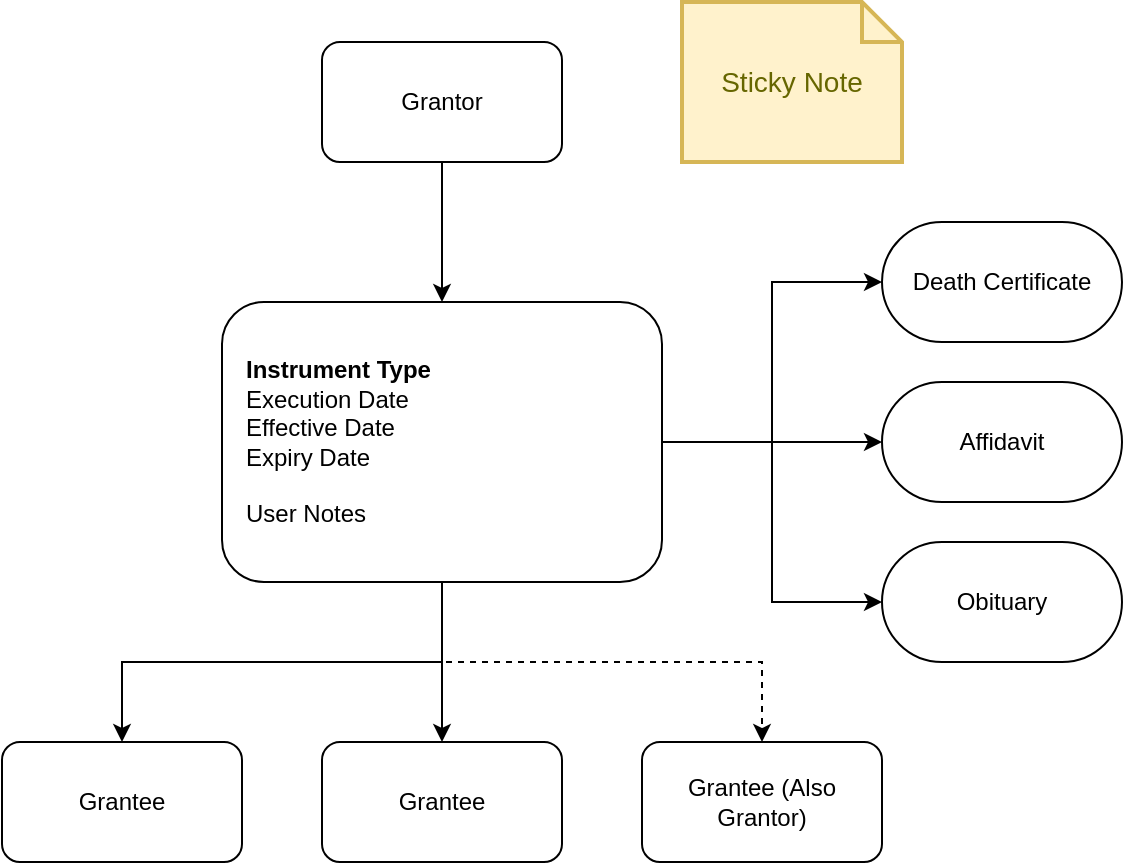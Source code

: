 <mxfile version="26.0.10">
  <diagram name="Page-1" id="lXQ8hpZzJ2mFjcO0o09F">
    <mxGraphModel dx="3713" dy="1817" grid="1" gridSize="10" guides="1" tooltips="1" connect="1" arrows="1" fold="1" page="1" pageScale="1" pageWidth="850" pageHeight="1100" math="0" shadow="0">
      <root>
        <mxCell id="0" />
        <mxCell id="1" parent="0" />
        <mxCell id="tfxjrHR3N9UEgxLu-9ql-13" style="edgeStyle=orthogonalEdgeStyle;rounded=0;orthogonalLoop=1;jettySize=auto;html=1;entryX=0.5;entryY=0;entryDx=0;entryDy=0;" edge="1" parent="1" source="tfxjrHR3N9UEgxLu-9ql-2" target="tfxjrHR3N9UEgxLu-9ql-3">
          <mxGeometry relative="1" as="geometry" />
        </mxCell>
        <mxCell id="tfxjrHR3N9UEgxLu-9ql-2" value="Grantor" style="rounded=1;whiteSpace=wrap;html=1;" vertex="1" parent="1">
          <mxGeometry x="280" y="280" width="120" height="60" as="geometry" />
        </mxCell>
        <mxCell id="tfxjrHR3N9UEgxLu-9ql-10" style="edgeStyle=orthogonalEdgeStyle;rounded=0;orthogonalLoop=1;jettySize=auto;html=1;" edge="1" parent="1" source="tfxjrHR3N9UEgxLu-9ql-3" target="tfxjrHR3N9UEgxLu-9ql-6">
          <mxGeometry relative="1" as="geometry" />
        </mxCell>
        <mxCell id="tfxjrHR3N9UEgxLu-9ql-11" style="edgeStyle=orthogonalEdgeStyle;rounded=0;orthogonalLoop=1;jettySize=auto;html=1;entryX=0.5;entryY=0;entryDx=0;entryDy=0;" edge="1" parent="1" source="tfxjrHR3N9UEgxLu-9ql-3" target="tfxjrHR3N9UEgxLu-9ql-7">
          <mxGeometry relative="1" as="geometry" />
        </mxCell>
        <mxCell id="tfxjrHR3N9UEgxLu-9ql-12" style="edgeStyle=orthogonalEdgeStyle;rounded=0;orthogonalLoop=1;jettySize=auto;html=1;entryX=0.5;entryY=0;entryDx=0;entryDy=0;dashed=1;" edge="1" parent="1" source="tfxjrHR3N9UEgxLu-9ql-3" target="tfxjrHR3N9UEgxLu-9ql-8">
          <mxGeometry relative="1" as="geometry" />
        </mxCell>
        <mxCell id="tfxjrHR3N9UEgxLu-9ql-18" style="edgeStyle=orthogonalEdgeStyle;rounded=0;orthogonalLoop=1;jettySize=auto;html=1;" edge="1" parent="1" source="tfxjrHR3N9UEgxLu-9ql-3" target="tfxjrHR3N9UEgxLu-9ql-15">
          <mxGeometry relative="1" as="geometry" />
        </mxCell>
        <mxCell id="tfxjrHR3N9UEgxLu-9ql-19" style="edgeStyle=orthogonalEdgeStyle;rounded=0;orthogonalLoop=1;jettySize=auto;html=1;" edge="1" parent="1" source="tfxjrHR3N9UEgxLu-9ql-3" target="tfxjrHR3N9UEgxLu-9ql-16">
          <mxGeometry relative="1" as="geometry" />
        </mxCell>
        <mxCell id="tfxjrHR3N9UEgxLu-9ql-3" value="&lt;div align=&quot;left&quot;&gt;&lt;b&gt;Instrument Type&lt;/b&gt;&lt;/div&gt;&lt;div align=&quot;left&quot;&gt;Execution Date&lt;/div&gt;&lt;div align=&quot;left&quot;&gt;Effective Date&lt;/div&gt;&lt;div align=&quot;left&quot;&gt;Expiry Date&lt;/div&gt;&lt;div align=&quot;left&quot;&gt;&lt;br&gt;&lt;/div&gt;&lt;div align=&quot;left&quot;&gt;User Notes&lt;br&gt;&lt;/div&gt;" style="rounded=1;whiteSpace=wrap;html=1;align=left;spacingLeft=10;" vertex="1" parent="1">
          <mxGeometry x="230" y="410" width="220" height="140" as="geometry" />
        </mxCell>
        <mxCell id="tfxjrHR3N9UEgxLu-9ql-6" value="Grantee" style="rounded=1;whiteSpace=wrap;html=1;" vertex="1" parent="1">
          <mxGeometry x="120" y="630" width="120" height="60" as="geometry" />
        </mxCell>
        <mxCell id="tfxjrHR3N9UEgxLu-9ql-7" value="Grantee" style="rounded=1;whiteSpace=wrap;html=1;" vertex="1" parent="1">
          <mxGeometry x="280" y="630" width="120" height="60" as="geometry" />
        </mxCell>
        <mxCell id="tfxjrHR3N9UEgxLu-9ql-8" value="Grantee (Also Grantor)" style="rounded=1;whiteSpace=wrap;html=1;" vertex="1" parent="1">
          <mxGeometry x="440" y="630" width="120" height="60" as="geometry" />
        </mxCell>
        <mxCell id="tfxjrHR3N9UEgxLu-9ql-14" value="Death Certificate" style="rounded=1;whiteSpace=wrap;html=1;arcSize=50;" vertex="1" parent="1">
          <mxGeometry x="560" y="370" width="120" height="60" as="geometry" />
        </mxCell>
        <mxCell id="tfxjrHR3N9UEgxLu-9ql-15" value="Affidavit " style="rounded=1;whiteSpace=wrap;html=1;arcSize=50;" vertex="1" parent="1">
          <mxGeometry x="560" y="450" width="120" height="60" as="geometry" />
        </mxCell>
        <mxCell id="tfxjrHR3N9UEgxLu-9ql-16" value="Obituary" style="rounded=1;whiteSpace=wrap;html=1;arcSize=50;" vertex="1" parent="1">
          <mxGeometry x="560" y="530" width="120" height="60" as="geometry" />
        </mxCell>
        <mxCell id="tfxjrHR3N9UEgxLu-9ql-17" style="edgeStyle=orthogonalEdgeStyle;rounded=0;orthogonalLoop=1;jettySize=auto;html=1;entryX=0;entryY=0.5;entryDx=0;entryDy=0;" edge="1" parent="1" source="tfxjrHR3N9UEgxLu-9ql-3" target="tfxjrHR3N9UEgxLu-9ql-14">
          <mxGeometry relative="1" as="geometry" />
        </mxCell>
        <mxCell id="tfxjrHR3N9UEgxLu-9ql-21" value="Sticky Note" style="shape=note;strokeWidth=2;fontSize=14;size=20;whiteSpace=wrap;html=1;fillColor=#fff2cc;strokeColor=#d6b656;fontColor=#666600;" vertex="1" parent="1">
          <mxGeometry x="460" y="260" width="110.0" height="80" as="geometry" />
        </mxCell>
      </root>
    </mxGraphModel>
  </diagram>
</mxfile>
